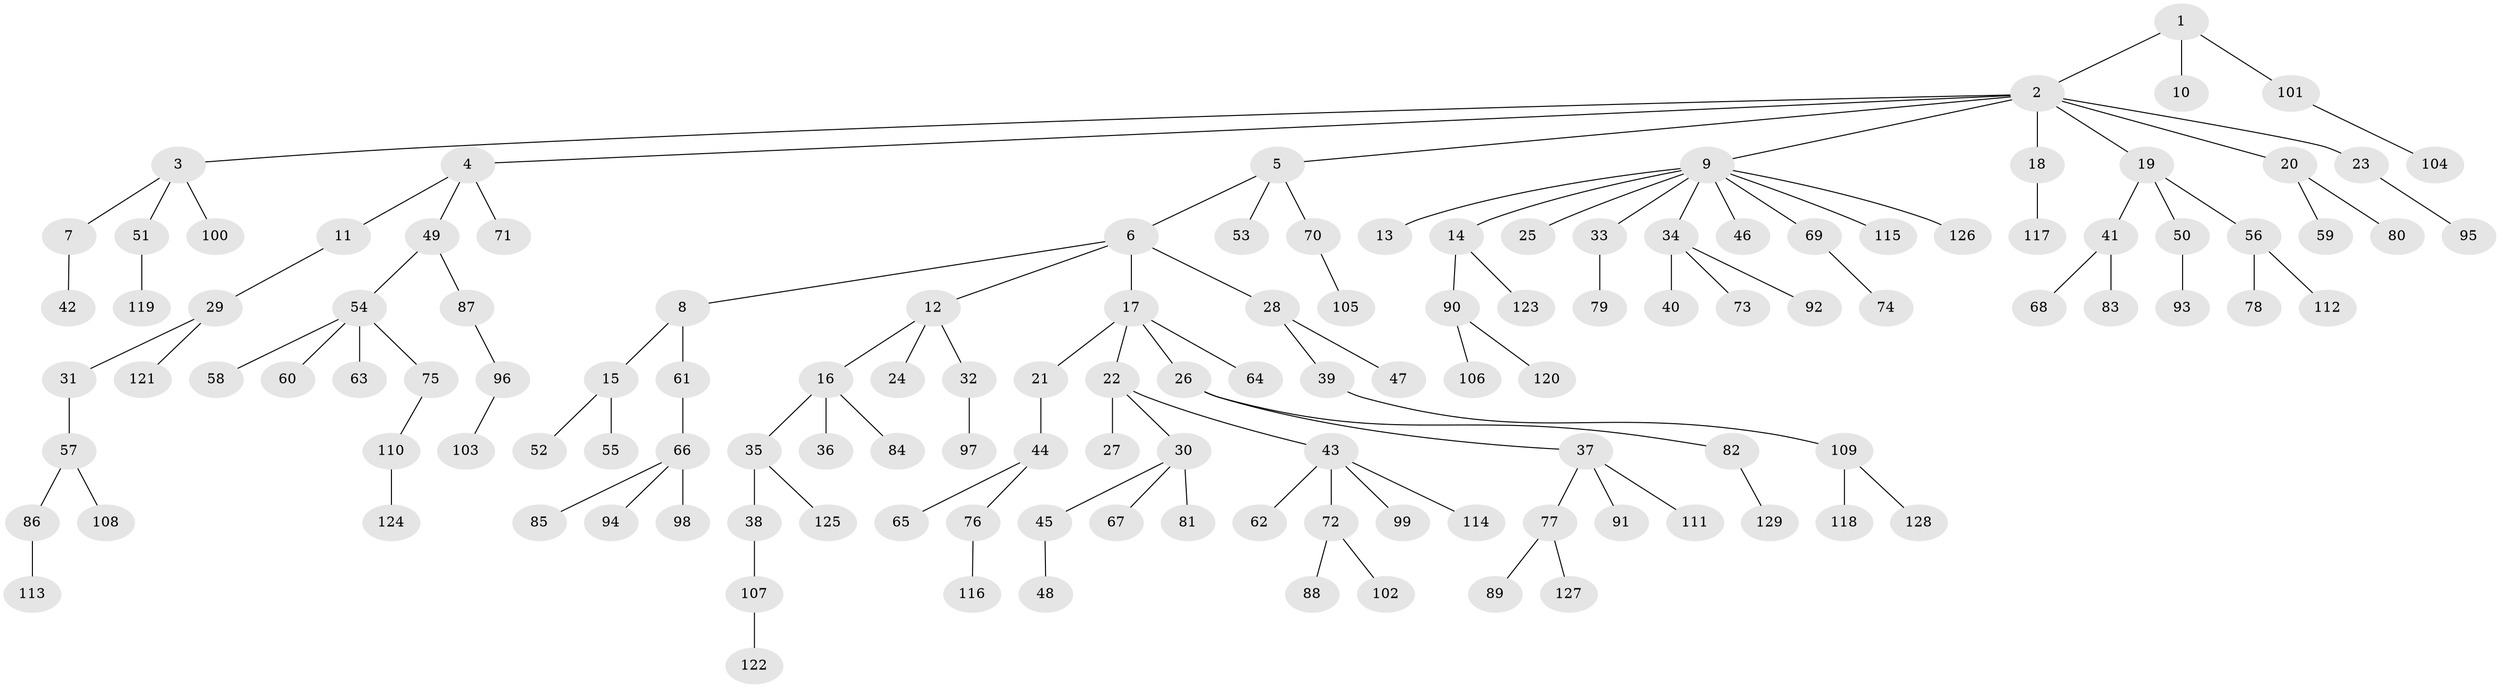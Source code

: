 // Generated by graph-tools (version 1.1) at 2025/50/03/09/25 03:50:24]
// undirected, 129 vertices, 128 edges
graph export_dot {
graph [start="1"]
  node [color=gray90,style=filled];
  1;
  2;
  3;
  4;
  5;
  6;
  7;
  8;
  9;
  10;
  11;
  12;
  13;
  14;
  15;
  16;
  17;
  18;
  19;
  20;
  21;
  22;
  23;
  24;
  25;
  26;
  27;
  28;
  29;
  30;
  31;
  32;
  33;
  34;
  35;
  36;
  37;
  38;
  39;
  40;
  41;
  42;
  43;
  44;
  45;
  46;
  47;
  48;
  49;
  50;
  51;
  52;
  53;
  54;
  55;
  56;
  57;
  58;
  59;
  60;
  61;
  62;
  63;
  64;
  65;
  66;
  67;
  68;
  69;
  70;
  71;
  72;
  73;
  74;
  75;
  76;
  77;
  78;
  79;
  80;
  81;
  82;
  83;
  84;
  85;
  86;
  87;
  88;
  89;
  90;
  91;
  92;
  93;
  94;
  95;
  96;
  97;
  98;
  99;
  100;
  101;
  102;
  103;
  104;
  105;
  106;
  107;
  108;
  109;
  110;
  111;
  112;
  113;
  114;
  115;
  116;
  117;
  118;
  119;
  120;
  121;
  122;
  123;
  124;
  125;
  126;
  127;
  128;
  129;
  1 -- 2;
  1 -- 10;
  1 -- 101;
  2 -- 3;
  2 -- 4;
  2 -- 5;
  2 -- 9;
  2 -- 18;
  2 -- 19;
  2 -- 20;
  2 -- 23;
  3 -- 7;
  3 -- 51;
  3 -- 100;
  4 -- 11;
  4 -- 49;
  4 -- 71;
  5 -- 6;
  5 -- 53;
  5 -- 70;
  6 -- 8;
  6 -- 12;
  6 -- 17;
  6 -- 28;
  7 -- 42;
  8 -- 15;
  8 -- 61;
  9 -- 13;
  9 -- 14;
  9 -- 25;
  9 -- 33;
  9 -- 34;
  9 -- 46;
  9 -- 69;
  9 -- 115;
  9 -- 126;
  11 -- 29;
  12 -- 16;
  12 -- 24;
  12 -- 32;
  14 -- 90;
  14 -- 123;
  15 -- 52;
  15 -- 55;
  16 -- 35;
  16 -- 36;
  16 -- 84;
  17 -- 21;
  17 -- 22;
  17 -- 26;
  17 -- 64;
  18 -- 117;
  19 -- 41;
  19 -- 50;
  19 -- 56;
  20 -- 59;
  20 -- 80;
  21 -- 44;
  22 -- 27;
  22 -- 30;
  22 -- 43;
  23 -- 95;
  26 -- 37;
  26 -- 82;
  28 -- 39;
  28 -- 47;
  29 -- 31;
  29 -- 121;
  30 -- 45;
  30 -- 67;
  30 -- 81;
  31 -- 57;
  32 -- 97;
  33 -- 79;
  34 -- 40;
  34 -- 73;
  34 -- 92;
  35 -- 38;
  35 -- 125;
  37 -- 77;
  37 -- 91;
  37 -- 111;
  38 -- 107;
  39 -- 109;
  41 -- 68;
  41 -- 83;
  43 -- 62;
  43 -- 72;
  43 -- 99;
  43 -- 114;
  44 -- 65;
  44 -- 76;
  45 -- 48;
  49 -- 54;
  49 -- 87;
  50 -- 93;
  51 -- 119;
  54 -- 58;
  54 -- 60;
  54 -- 63;
  54 -- 75;
  56 -- 78;
  56 -- 112;
  57 -- 86;
  57 -- 108;
  61 -- 66;
  66 -- 85;
  66 -- 94;
  66 -- 98;
  69 -- 74;
  70 -- 105;
  72 -- 88;
  72 -- 102;
  75 -- 110;
  76 -- 116;
  77 -- 89;
  77 -- 127;
  82 -- 129;
  86 -- 113;
  87 -- 96;
  90 -- 106;
  90 -- 120;
  96 -- 103;
  101 -- 104;
  107 -- 122;
  109 -- 118;
  109 -- 128;
  110 -- 124;
}
